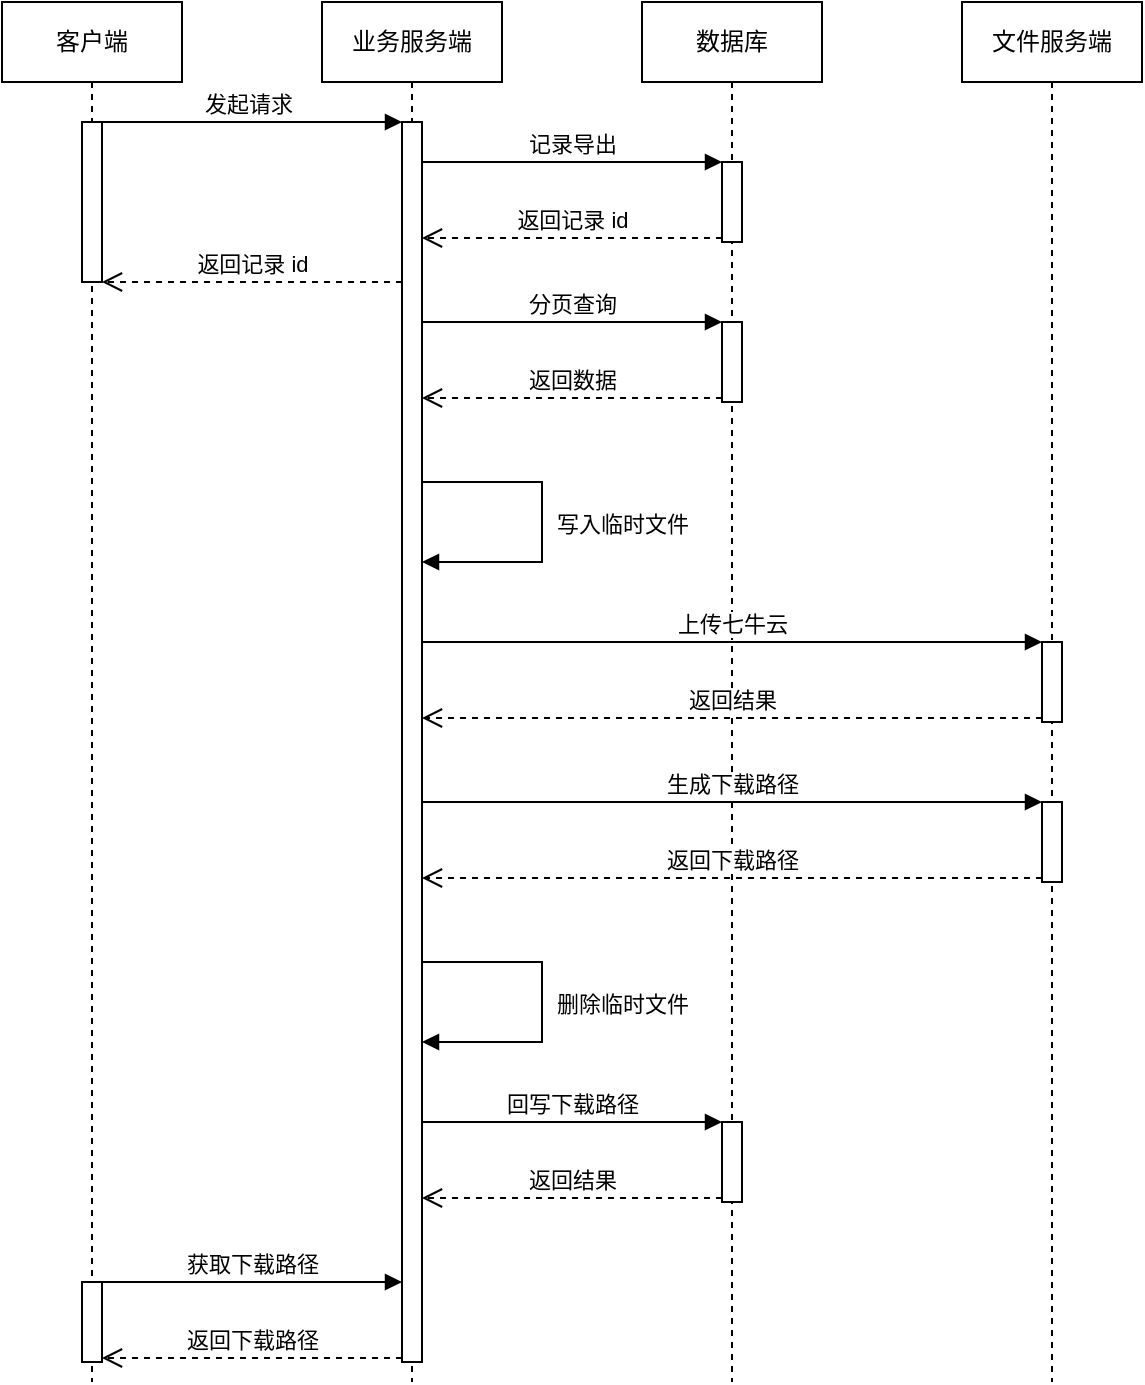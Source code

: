 <mxfile version="20.5.0" type="github">
  <diagram id="QXWpwdzuWoMwUjgejO0K" name="Page-1">
    <mxGraphModel dx="593" dy="313" grid="1" gridSize="10" guides="1" tooltips="1" connect="1" arrows="1" fold="1" page="1" pageScale="1" pageWidth="1000" pageHeight="1000" math="0" shadow="0">
      <root>
        <mxCell id="0" />
        <mxCell id="1" parent="0" />
        <mxCell id="4xmhR8KFYXBQtZKEE0PV-23" value="客户端" style="shape=umlLifeline;perimeter=lifelinePerimeter;whiteSpace=wrap;html=1;container=1;collapsible=0;recursiveResize=0;outlineConnect=0;" vertex="1" parent="1">
          <mxGeometry x="80" y="40" width="90" height="690" as="geometry" />
        </mxCell>
        <mxCell id="4xmhR8KFYXBQtZKEE0PV-29" value="" style="html=1;points=[];perimeter=orthogonalPerimeter;" vertex="1" parent="4xmhR8KFYXBQtZKEE0PV-23">
          <mxGeometry x="40" y="60" width="10" height="80" as="geometry" />
        </mxCell>
        <mxCell id="4xmhR8KFYXBQtZKEE0PV-60" value="" style="html=1;points=[];perimeter=orthogonalPerimeter;" vertex="1" parent="4xmhR8KFYXBQtZKEE0PV-23">
          <mxGeometry x="40" y="640" width="10" height="40" as="geometry" />
        </mxCell>
        <mxCell id="4xmhR8KFYXBQtZKEE0PV-26" value="业务服务端" style="shape=umlLifeline;perimeter=lifelinePerimeter;whiteSpace=wrap;html=1;container=1;collapsible=0;recursiveResize=0;outlineConnect=0;" vertex="1" parent="1">
          <mxGeometry x="240" y="40" width="90" height="690" as="geometry" />
        </mxCell>
        <mxCell id="4xmhR8KFYXBQtZKEE0PV-33" value="" style="html=1;points=[];perimeter=orthogonalPerimeter;" vertex="1" parent="4xmhR8KFYXBQtZKEE0PV-26">
          <mxGeometry x="40" y="60" width="10" height="620" as="geometry" />
        </mxCell>
        <mxCell id="4xmhR8KFYXBQtZKEE0PV-43" value="写入临时文件" style="html=1;verticalAlign=bottom;endArrow=block;rounded=0;edgeStyle=orthogonalEdgeStyle;" edge="1" parent="4xmhR8KFYXBQtZKEE0PV-26" source="4xmhR8KFYXBQtZKEE0PV-33" target="4xmhR8KFYXBQtZKEE0PV-33">
          <mxGeometry x="0.125" y="40" relative="1" as="geometry">
            <mxPoint x="60.0" y="170" as="sourcePoint" />
            <mxPoint x="110" y="290" as="targetPoint" />
            <Array as="points">
              <mxPoint x="110" y="240" />
              <mxPoint x="110" y="280" />
            </Array>
            <mxPoint as="offset" />
          </mxGeometry>
        </mxCell>
        <mxCell id="4xmhR8KFYXBQtZKEE0PV-58" value="获取下载路径" style="html=1;verticalAlign=bottom;endArrow=block;entryX=0;entryY=0;rounded=0;" edge="1" parent="4xmhR8KFYXBQtZKEE0PV-26">
          <mxGeometry relative="1" as="geometry">
            <mxPoint x="-110" y="640" as="sourcePoint" />
            <mxPoint x="40" y="640" as="targetPoint" />
          </mxGeometry>
        </mxCell>
        <mxCell id="4xmhR8KFYXBQtZKEE0PV-59" value="返回下载路径" style="html=1;verticalAlign=bottom;endArrow=open;dashed=1;endSize=8;exitX=0;exitY=0.95;rounded=0;" edge="1" parent="4xmhR8KFYXBQtZKEE0PV-26">
          <mxGeometry relative="1" as="geometry">
            <mxPoint x="-110" y="678" as="targetPoint" />
            <mxPoint x="40" y="678" as="sourcePoint" />
          </mxGeometry>
        </mxCell>
        <mxCell id="4xmhR8KFYXBQtZKEE0PV-27" value="数据库" style="shape=umlLifeline;perimeter=lifelinePerimeter;whiteSpace=wrap;html=1;container=1;collapsible=0;recursiveResize=0;outlineConnect=0;" vertex="1" parent="1">
          <mxGeometry x="400" y="40" width="90" height="690" as="geometry" />
        </mxCell>
        <mxCell id="4xmhR8KFYXBQtZKEE0PV-36" value="" style="html=1;points=[];perimeter=orthogonalPerimeter;" vertex="1" parent="4xmhR8KFYXBQtZKEE0PV-27">
          <mxGeometry x="40" y="80" width="10" height="40" as="geometry" />
        </mxCell>
        <mxCell id="4xmhR8KFYXBQtZKEE0PV-39" value="" style="html=1;points=[];perimeter=orthogonalPerimeter;" vertex="1" parent="4xmhR8KFYXBQtZKEE0PV-27">
          <mxGeometry x="40" y="160" width="10" height="40" as="geometry" />
        </mxCell>
        <mxCell id="4xmhR8KFYXBQtZKEE0PV-53" value="" style="html=1;points=[];perimeter=orthogonalPerimeter;" vertex="1" parent="4xmhR8KFYXBQtZKEE0PV-27">
          <mxGeometry x="40" y="560" width="10" height="40" as="geometry" />
        </mxCell>
        <mxCell id="4xmhR8KFYXBQtZKEE0PV-54" value="回写下载路径" style="html=1;verticalAlign=bottom;endArrow=block;entryX=0;entryY=0;rounded=0;" edge="1" parent="4xmhR8KFYXBQtZKEE0PV-27" target="4xmhR8KFYXBQtZKEE0PV-53">
          <mxGeometry relative="1" as="geometry">
            <mxPoint x="-110" y="560" as="sourcePoint" />
          </mxGeometry>
        </mxCell>
        <mxCell id="4xmhR8KFYXBQtZKEE0PV-28" value="文件服务端" style="shape=umlLifeline;perimeter=lifelinePerimeter;whiteSpace=wrap;html=1;container=1;collapsible=0;recursiveResize=0;outlineConnect=0;" vertex="1" parent="1">
          <mxGeometry x="560" y="40" width="90" height="690" as="geometry" />
        </mxCell>
        <mxCell id="4xmhR8KFYXBQtZKEE0PV-46" value="" style="html=1;points=[];perimeter=orthogonalPerimeter;" vertex="1" parent="4xmhR8KFYXBQtZKEE0PV-28">
          <mxGeometry x="40" y="320" width="10" height="40" as="geometry" />
        </mxCell>
        <mxCell id="4xmhR8KFYXBQtZKEE0PV-50" value="" style="html=1;points=[];perimeter=orthogonalPerimeter;" vertex="1" parent="4xmhR8KFYXBQtZKEE0PV-28">
          <mxGeometry x="40" y="400" width="10" height="40" as="geometry" />
        </mxCell>
        <mxCell id="4xmhR8KFYXBQtZKEE0PV-51" value="生成下载路径" style="html=1;verticalAlign=bottom;endArrow=block;entryX=0;entryY=0;rounded=0;" edge="1" parent="4xmhR8KFYXBQtZKEE0PV-28" target="4xmhR8KFYXBQtZKEE0PV-50">
          <mxGeometry relative="1" as="geometry">
            <mxPoint x="-270" y="400" as="sourcePoint" />
          </mxGeometry>
        </mxCell>
        <mxCell id="4xmhR8KFYXBQtZKEE0PV-52" value="返回下载路径" style="html=1;verticalAlign=bottom;endArrow=open;dashed=1;endSize=8;exitX=0;exitY=0.95;rounded=0;" edge="1" parent="4xmhR8KFYXBQtZKEE0PV-28" source="4xmhR8KFYXBQtZKEE0PV-50">
          <mxGeometry relative="1" as="geometry">
            <mxPoint x="-270" y="438" as="targetPoint" />
          </mxGeometry>
        </mxCell>
        <mxCell id="4xmhR8KFYXBQtZKEE0PV-34" value="发起请求" style="html=1;verticalAlign=bottom;endArrow=block;entryX=0;entryY=0;rounded=0;" edge="1" target="4xmhR8KFYXBQtZKEE0PV-33" parent="1" source="4xmhR8KFYXBQtZKEE0PV-23">
          <mxGeometry relative="1" as="geometry">
            <mxPoint x="210" y="90" as="sourcePoint" />
          </mxGeometry>
        </mxCell>
        <mxCell id="4xmhR8KFYXBQtZKEE0PV-35" value="返回记录 id" style="html=1;verticalAlign=bottom;endArrow=open;dashed=1;endSize=8;rounded=0;" edge="1" source="4xmhR8KFYXBQtZKEE0PV-33" parent="1" target="4xmhR8KFYXBQtZKEE0PV-29">
          <mxGeometry relative="1" as="geometry">
            <mxPoint x="210" y="166" as="targetPoint" />
          </mxGeometry>
        </mxCell>
        <mxCell id="4xmhR8KFYXBQtZKEE0PV-37" value="记录导出" style="html=1;verticalAlign=bottom;endArrow=block;entryX=0;entryY=0;rounded=0;" edge="1" target="4xmhR8KFYXBQtZKEE0PV-36" parent="1" source="4xmhR8KFYXBQtZKEE0PV-33">
          <mxGeometry relative="1" as="geometry">
            <mxPoint x="370" y="120" as="sourcePoint" />
          </mxGeometry>
        </mxCell>
        <mxCell id="4xmhR8KFYXBQtZKEE0PV-38" value="返回记录 id" style="html=1;verticalAlign=bottom;endArrow=open;dashed=1;endSize=8;exitX=0;exitY=0.95;rounded=0;" edge="1" source="4xmhR8KFYXBQtZKEE0PV-36" parent="1" target="4xmhR8KFYXBQtZKEE0PV-33">
          <mxGeometry relative="1" as="geometry">
            <mxPoint x="370" y="196" as="targetPoint" />
          </mxGeometry>
        </mxCell>
        <mxCell id="4xmhR8KFYXBQtZKEE0PV-40" value="分页查询" style="html=1;verticalAlign=bottom;endArrow=block;entryX=0;entryY=0;rounded=0;" edge="1" target="4xmhR8KFYXBQtZKEE0PV-39" parent="1" source="4xmhR8KFYXBQtZKEE0PV-33">
          <mxGeometry relative="1" as="geometry">
            <mxPoint x="530" y="200" as="sourcePoint" />
          </mxGeometry>
        </mxCell>
        <mxCell id="4xmhR8KFYXBQtZKEE0PV-41" value="返回数据" style="html=1;verticalAlign=bottom;endArrow=open;dashed=1;endSize=8;exitX=0;exitY=0.95;rounded=0;" edge="1" source="4xmhR8KFYXBQtZKEE0PV-39" parent="1" target="4xmhR8KFYXBQtZKEE0PV-33">
          <mxGeometry relative="1" as="geometry">
            <mxPoint x="530" y="276" as="targetPoint" />
          </mxGeometry>
        </mxCell>
        <mxCell id="4xmhR8KFYXBQtZKEE0PV-47" value="上传七牛云" style="html=1;verticalAlign=bottom;endArrow=block;entryX=0;entryY=0;rounded=0;" edge="1" target="4xmhR8KFYXBQtZKEE0PV-46" parent="1" source="4xmhR8KFYXBQtZKEE0PV-33">
          <mxGeometry relative="1" as="geometry">
            <mxPoint x="530" y="360" as="sourcePoint" />
          </mxGeometry>
        </mxCell>
        <mxCell id="4xmhR8KFYXBQtZKEE0PV-48" value="返回结果" style="html=1;verticalAlign=bottom;endArrow=open;dashed=1;endSize=8;exitX=0;exitY=0.95;rounded=0;" edge="1" source="4xmhR8KFYXBQtZKEE0PV-46" parent="1" target="4xmhR8KFYXBQtZKEE0PV-33">
          <mxGeometry relative="1" as="geometry">
            <mxPoint x="530" y="436" as="targetPoint" />
          </mxGeometry>
        </mxCell>
        <mxCell id="4xmhR8KFYXBQtZKEE0PV-55" value="返回结果" style="html=1;verticalAlign=bottom;endArrow=open;dashed=1;endSize=8;exitX=0;exitY=0.95;rounded=0;" edge="1" parent="1" source="4xmhR8KFYXBQtZKEE0PV-53">
          <mxGeometry relative="1" as="geometry">
            <mxPoint x="290" y="638" as="targetPoint" />
          </mxGeometry>
        </mxCell>
        <mxCell id="4xmhR8KFYXBQtZKEE0PV-56" value="删除临时文件" style="html=1;verticalAlign=bottom;endArrow=block;rounded=0;edgeStyle=orthogonalEdgeStyle;" edge="1" parent="1">
          <mxGeometry x="0.125" y="40" relative="1" as="geometry">
            <mxPoint x="290" y="520.0" as="sourcePoint" />
            <mxPoint x="290" y="560.0" as="targetPoint" />
            <Array as="points">
              <mxPoint x="350" y="520" />
              <mxPoint x="350" y="560" />
            </Array>
            <mxPoint as="offset" />
          </mxGeometry>
        </mxCell>
      </root>
    </mxGraphModel>
  </diagram>
</mxfile>
